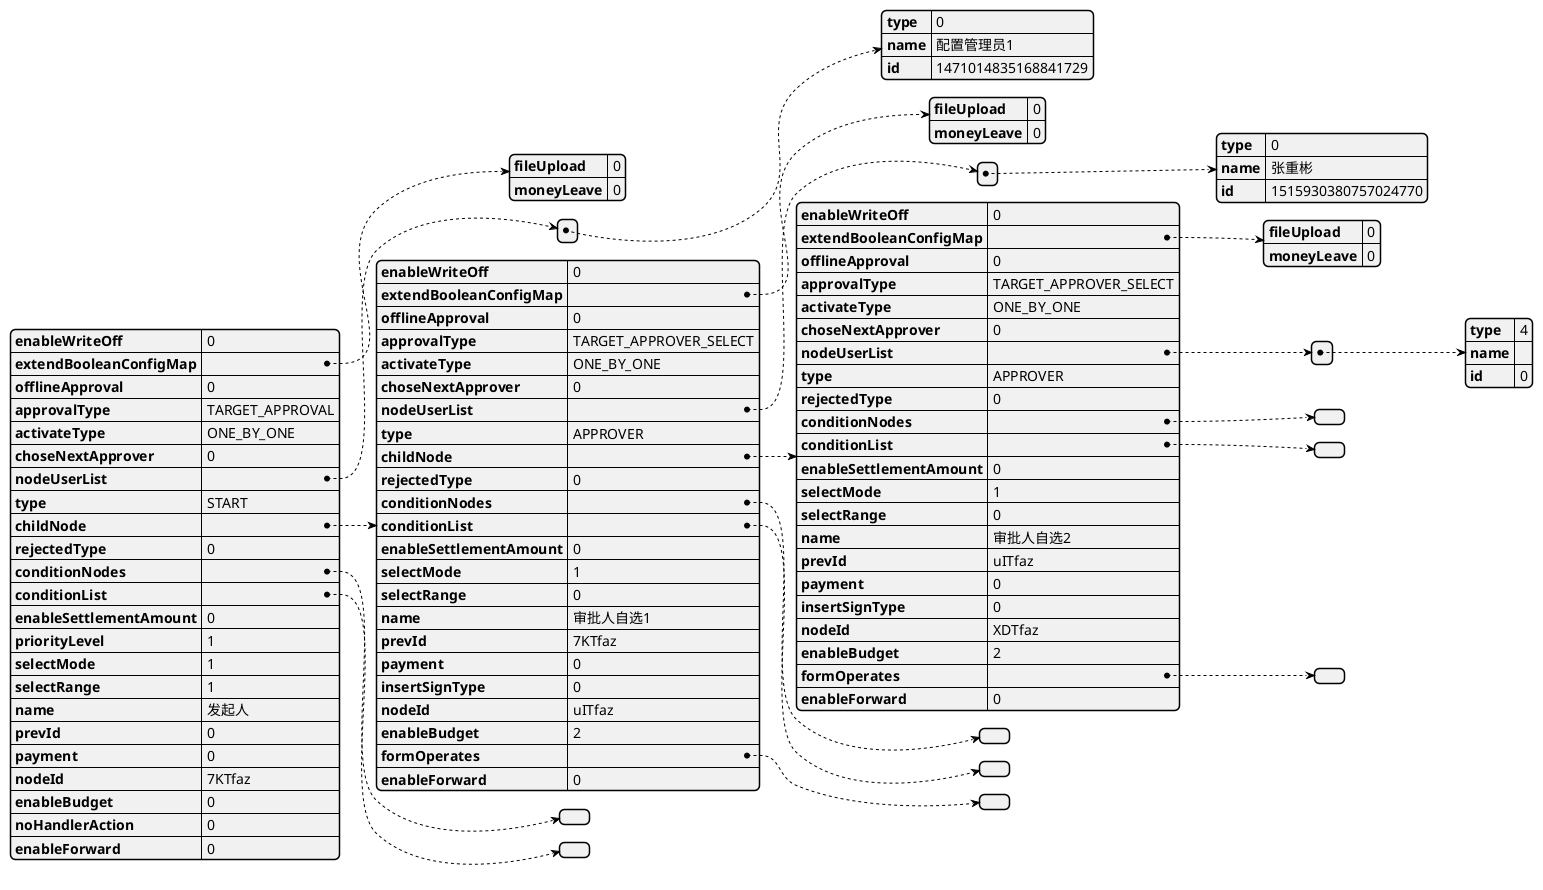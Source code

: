 @startjson
{
  "enableWriteOff": 0,
  "extendBooleanConfigMap": {
    "fileUpload": 0,
    "moneyLeave": 0
  },
  "offlineApproval": 0,
  "approvalType": "TARGET_APPROVAL",
  "activateType": "ONE_BY_ONE",
  "choseNextApprover": 0,
  "nodeUserList": [
    {
      "type": 0,
      "name": "配置管理员1",
      "id": 1471014835168841729
    }
  ],
  "type": "START",
  "childNode": {
    "enableWriteOff": 0,
    "extendBooleanConfigMap": {
      "fileUpload": 0,
      "moneyLeave": 0
    },
    "offlineApproval": 0,
    "approvalType": "TARGET_APPROVER_SELECT",
    "activateType": "ONE_BY_ONE",
    "choseNextApprover": 0,
    "nodeUserList": [
      {
        "type": 0,
        "name": "张重彬",
        "id": 1515930380757024770
      }
    ],
    "type": "APPROVER",
    "childNode": {
      "enableWriteOff": 0,
      "extendBooleanConfigMap": {
        "fileUpload": 0,
        "moneyLeave": 0
      },
      "offlineApproval": 0,
      "approvalType": "TARGET_APPROVER_SELECT",
      "activateType": "ONE_BY_ONE",
      "choseNextApprover": 0,
      "nodeUserList": [
        {
          "type": 4,
          "name": "",
          "id": 0
        }
      ],
      "type": "APPROVER",
      "rejectedType": 0,
      "conditionNodes": [],
      "conditionList": [],
      "enableSettlementAmount": 0,
      "selectMode": 1,
      "selectRange": 0,
      "name": "审批人自选2",
      "prevId": "uITfaz",
      "payment": 0,
      "insertSignType": 0,
      "nodeId": "XDTfaz",
      "enableBudget": 2,
      "formOperates": [],
      "enableForward": 0
    },
    "rejectedType": 0,
    "conditionNodes": [],
    "conditionList": [],
    "enableSettlementAmount": 0,
    "selectMode": 1,
    "selectRange": 0,
    "name": "审批人自选1",
    "prevId": "7KTfaz",
    "payment": 0,
    "insertSignType": 0,
    "nodeId": "uITfaz",
    "enableBudget": 2,
    "formOperates": [],
    "enableForward": 0
  },
  "rejectedType": 0,
  "conditionNodes": [],
  "conditionList": [],
  "enableSettlementAmount": 0,
  "priorityLevel": 1,
  "selectMode": 1,
  "selectRange": 1,
  "name": "发起人",
  "prevId": "0",
  "payment": 0,
  "nodeId": "7KTfaz",
  "enableBudget": 0,
  "noHandlerAction": 0,
  "enableForward": 0
}

@endjson